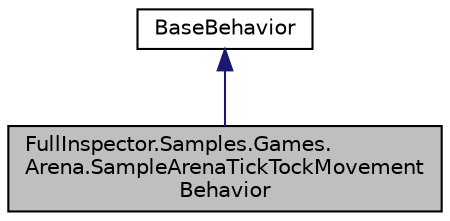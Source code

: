digraph "FullInspector.Samples.Games.Arena.SampleArenaTickTockMovementBehavior"
{
  edge [fontname="Helvetica",fontsize="10",labelfontname="Helvetica",labelfontsize="10"];
  node [fontname="Helvetica",fontsize="10",shape=record];
  Node1 [label="FullInspector.Samples.Games.\lArena.SampleArenaTickTockMovement\lBehavior",height=0.2,width=0.4,color="black", fillcolor="grey75", style="filled" fontcolor="black"];
  Node2 -> Node1 [dir="back",color="midnightblue",fontsize="10",style="solid",fontname="Helvetica"];
  Node2 [label="BaseBehavior",height=0.2,width=0.4,color="black", fillcolor="white", style="filled",URL="$class_full_inspector_1_1_base_behavior.html"];
}
